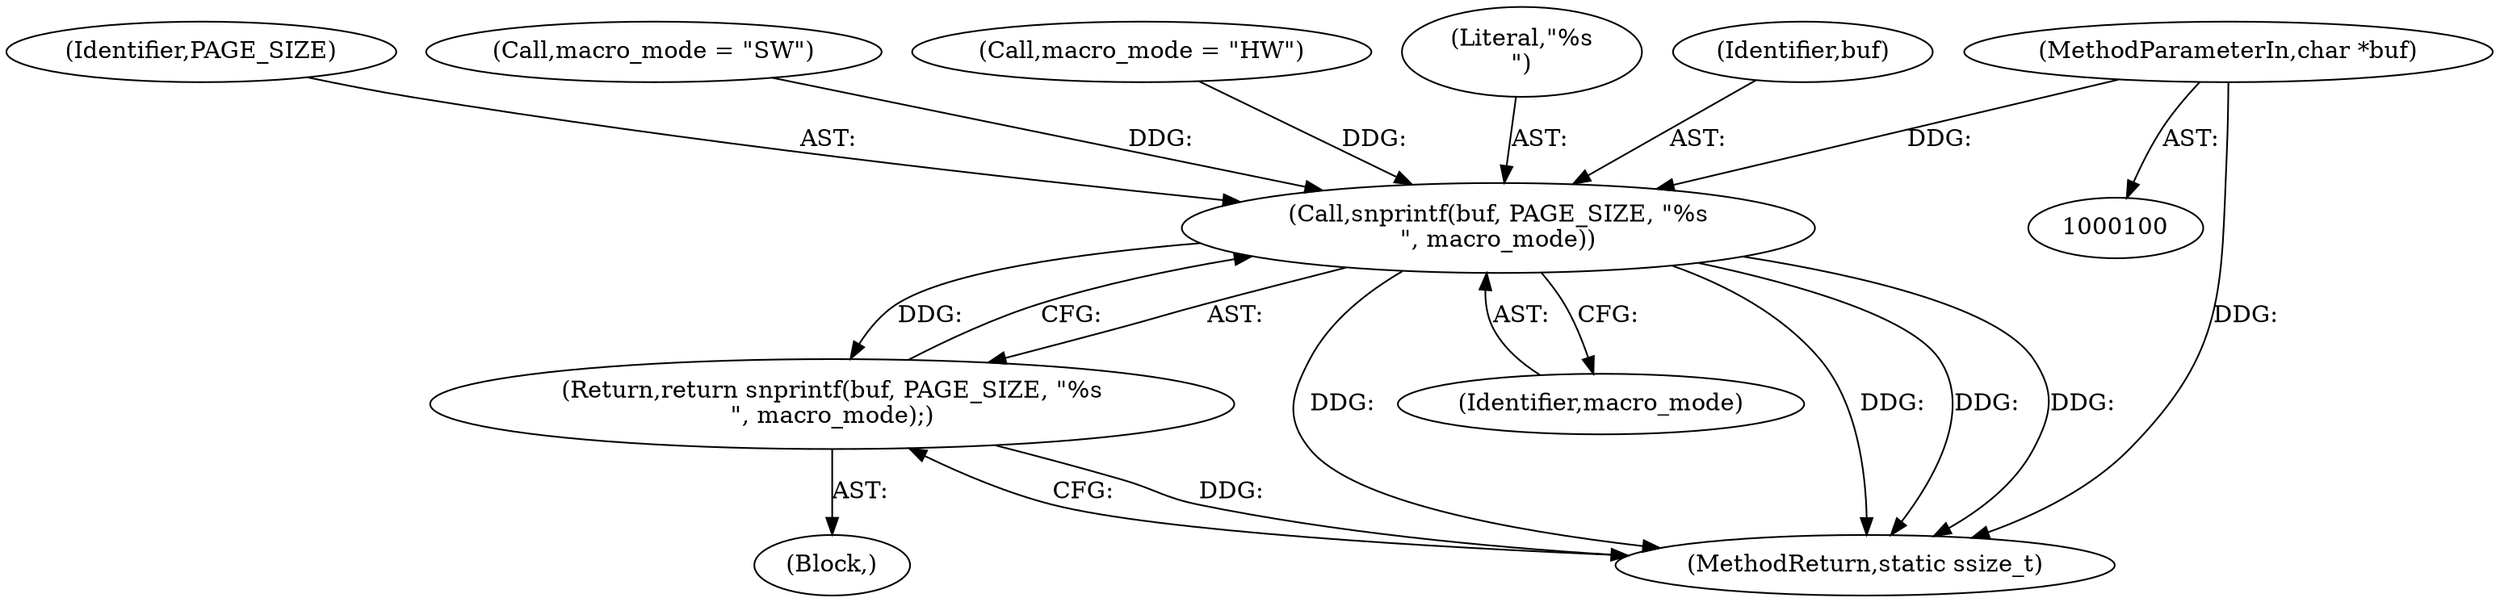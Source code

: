 digraph "0_linux_6d104af38b570d37aa32a5803b04c354f8ed513d_1@pointer" {
"1000103" [label="(MethodParameterIn,char *buf)"];
"1000176" [label="(Call,snprintf(buf, PAGE_SIZE, \"%s\n\", macro_mode))"];
"1000175" [label="(Return,return snprintf(buf, PAGE_SIZE, \"%s\n\", macro_mode);)"];
"1000180" [label="(Identifier,macro_mode)"];
"1000103" [label="(MethodParameterIn,char *buf)"];
"1000178" [label="(Identifier,PAGE_SIZE)"];
"1000161" [label="(Call,macro_mode = \"SW\")"];
"1000156" [label="(Call,macro_mode = \"HW\")"];
"1000179" [label="(Literal,\"%s\n\")"];
"1000175" [label="(Return,return snprintf(buf, PAGE_SIZE, \"%s\n\", macro_mode);)"];
"1000176" [label="(Call,snprintf(buf, PAGE_SIZE, \"%s\n\", macro_mode))"];
"1000181" [label="(MethodReturn,static ssize_t)"];
"1000177" [label="(Identifier,buf)"];
"1000104" [label="(Block,)"];
"1000103" -> "1000100"  [label="AST: "];
"1000103" -> "1000181"  [label="DDG: "];
"1000103" -> "1000176"  [label="DDG: "];
"1000176" -> "1000175"  [label="AST: "];
"1000176" -> "1000180"  [label="CFG: "];
"1000177" -> "1000176"  [label="AST: "];
"1000178" -> "1000176"  [label="AST: "];
"1000179" -> "1000176"  [label="AST: "];
"1000180" -> "1000176"  [label="AST: "];
"1000175" -> "1000176"  [label="CFG: "];
"1000176" -> "1000181"  [label="DDG: "];
"1000176" -> "1000181"  [label="DDG: "];
"1000176" -> "1000181"  [label="DDG: "];
"1000176" -> "1000181"  [label="DDG: "];
"1000176" -> "1000175"  [label="DDG: "];
"1000156" -> "1000176"  [label="DDG: "];
"1000161" -> "1000176"  [label="DDG: "];
"1000175" -> "1000104"  [label="AST: "];
"1000181" -> "1000175"  [label="CFG: "];
"1000175" -> "1000181"  [label="DDG: "];
}
